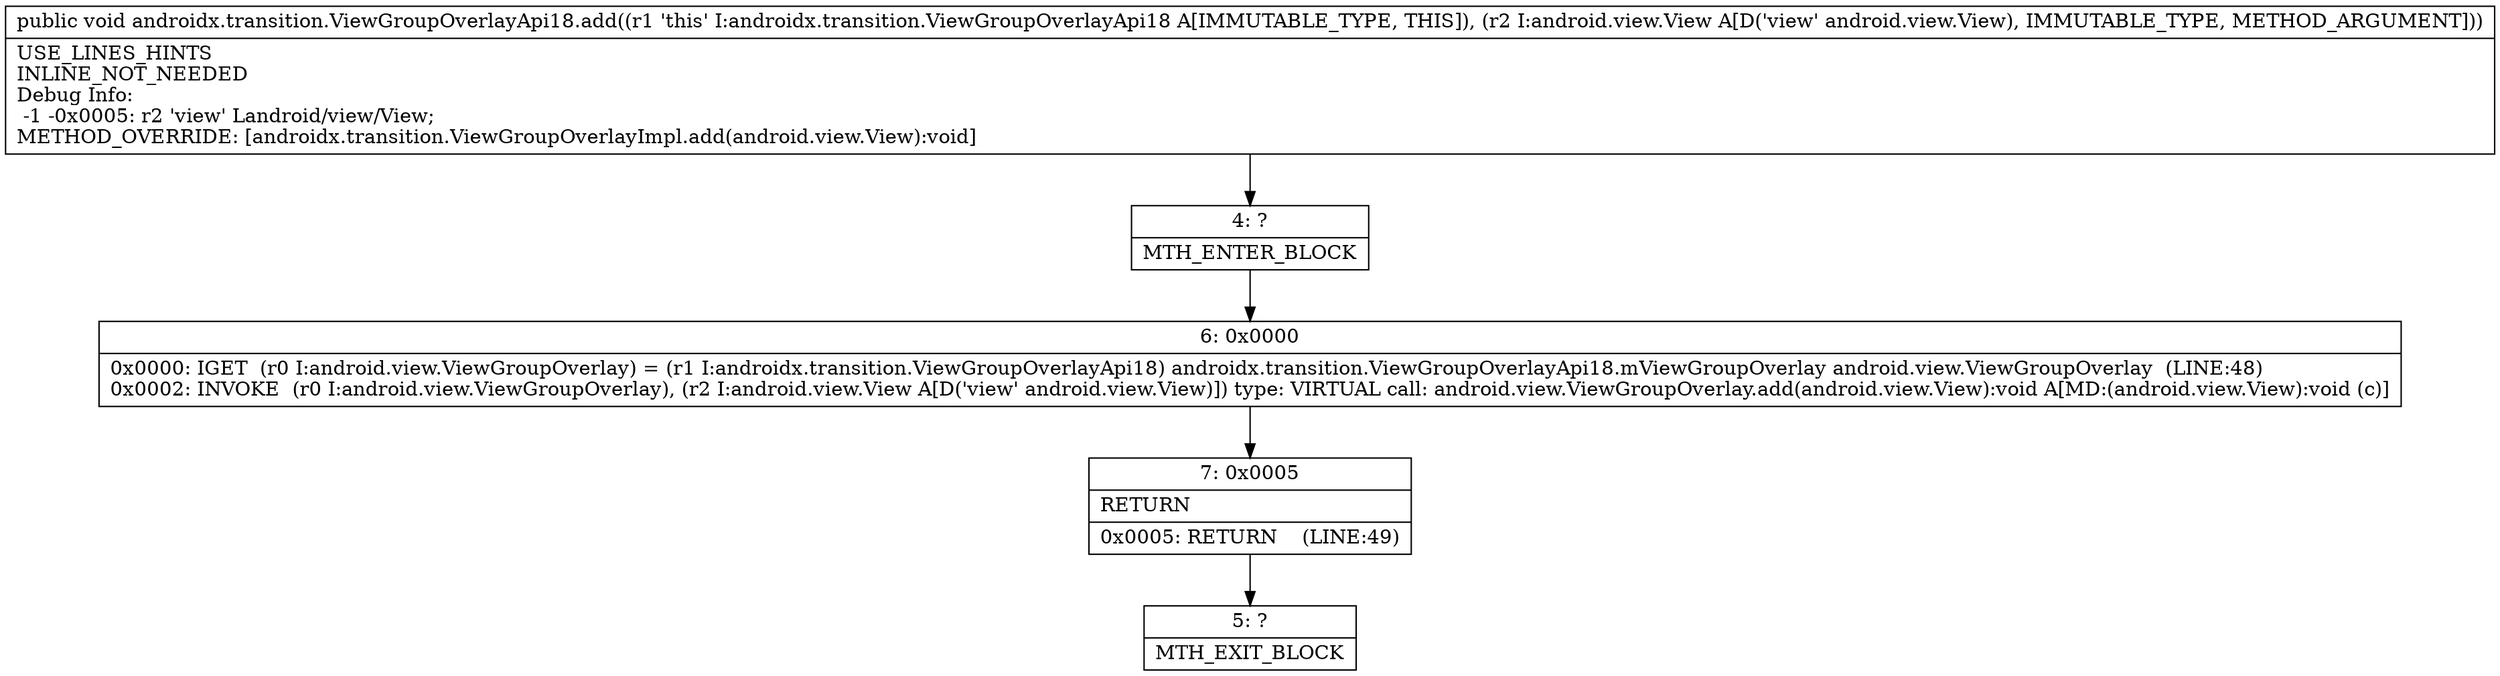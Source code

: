 digraph "CFG forandroidx.transition.ViewGroupOverlayApi18.add(Landroid\/view\/View;)V" {
Node_4 [shape=record,label="{4\:\ ?|MTH_ENTER_BLOCK\l}"];
Node_6 [shape=record,label="{6\:\ 0x0000|0x0000: IGET  (r0 I:android.view.ViewGroupOverlay) = (r1 I:androidx.transition.ViewGroupOverlayApi18) androidx.transition.ViewGroupOverlayApi18.mViewGroupOverlay android.view.ViewGroupOverlay  (LINE:48)\l0x0002: INVOKE  (r0 I:android.view.ViewGroupOverlay), (r2 I:android.view.View A[D('view' android.view.View)]) type: VIRTUAL call: android.view.ViewGroupOverlay.add(android.view.View):void A[MD:(android.view.View):void (c)]\l}"];
Node_7 [shape=record,label="{7\:\ 0x0005|RETURN\l|0x0005: RETURN    (LINE:49)\l}"];
Node_5 [shape=record,label="{5\:\ ?|MTH_EXIT_BLOCK\l}"];
MethodNode[shape=record,label="{public void androidx.transition.ViewGroupOverlayApi18.add((r1 'this' I:androidx.transition.ViewGroupOverlayApi18 A[IMMUTABLE_TYPE, THIS]), (r2 I:android.view.View A[D('view' android.view.View), IMMUTABLE_TYPE, METHOD_ARGUMENT]))  | USE_LINES_HINTS\lINLINE_NOT_NEEDED\lDebug Info:\l  \-1 \-0x0005: r2 'view' Landroid\/view\/View;\lMETHOD_OVERRIDE: [androidx.transition.ViewGroupOverlayImpl.add(android.view.View):void]\l}"];
MethodNode -> Node_4;Node_4 -> Node_6;
Node_6 -> Node_7;
Node_7 -> Node_5;
}


